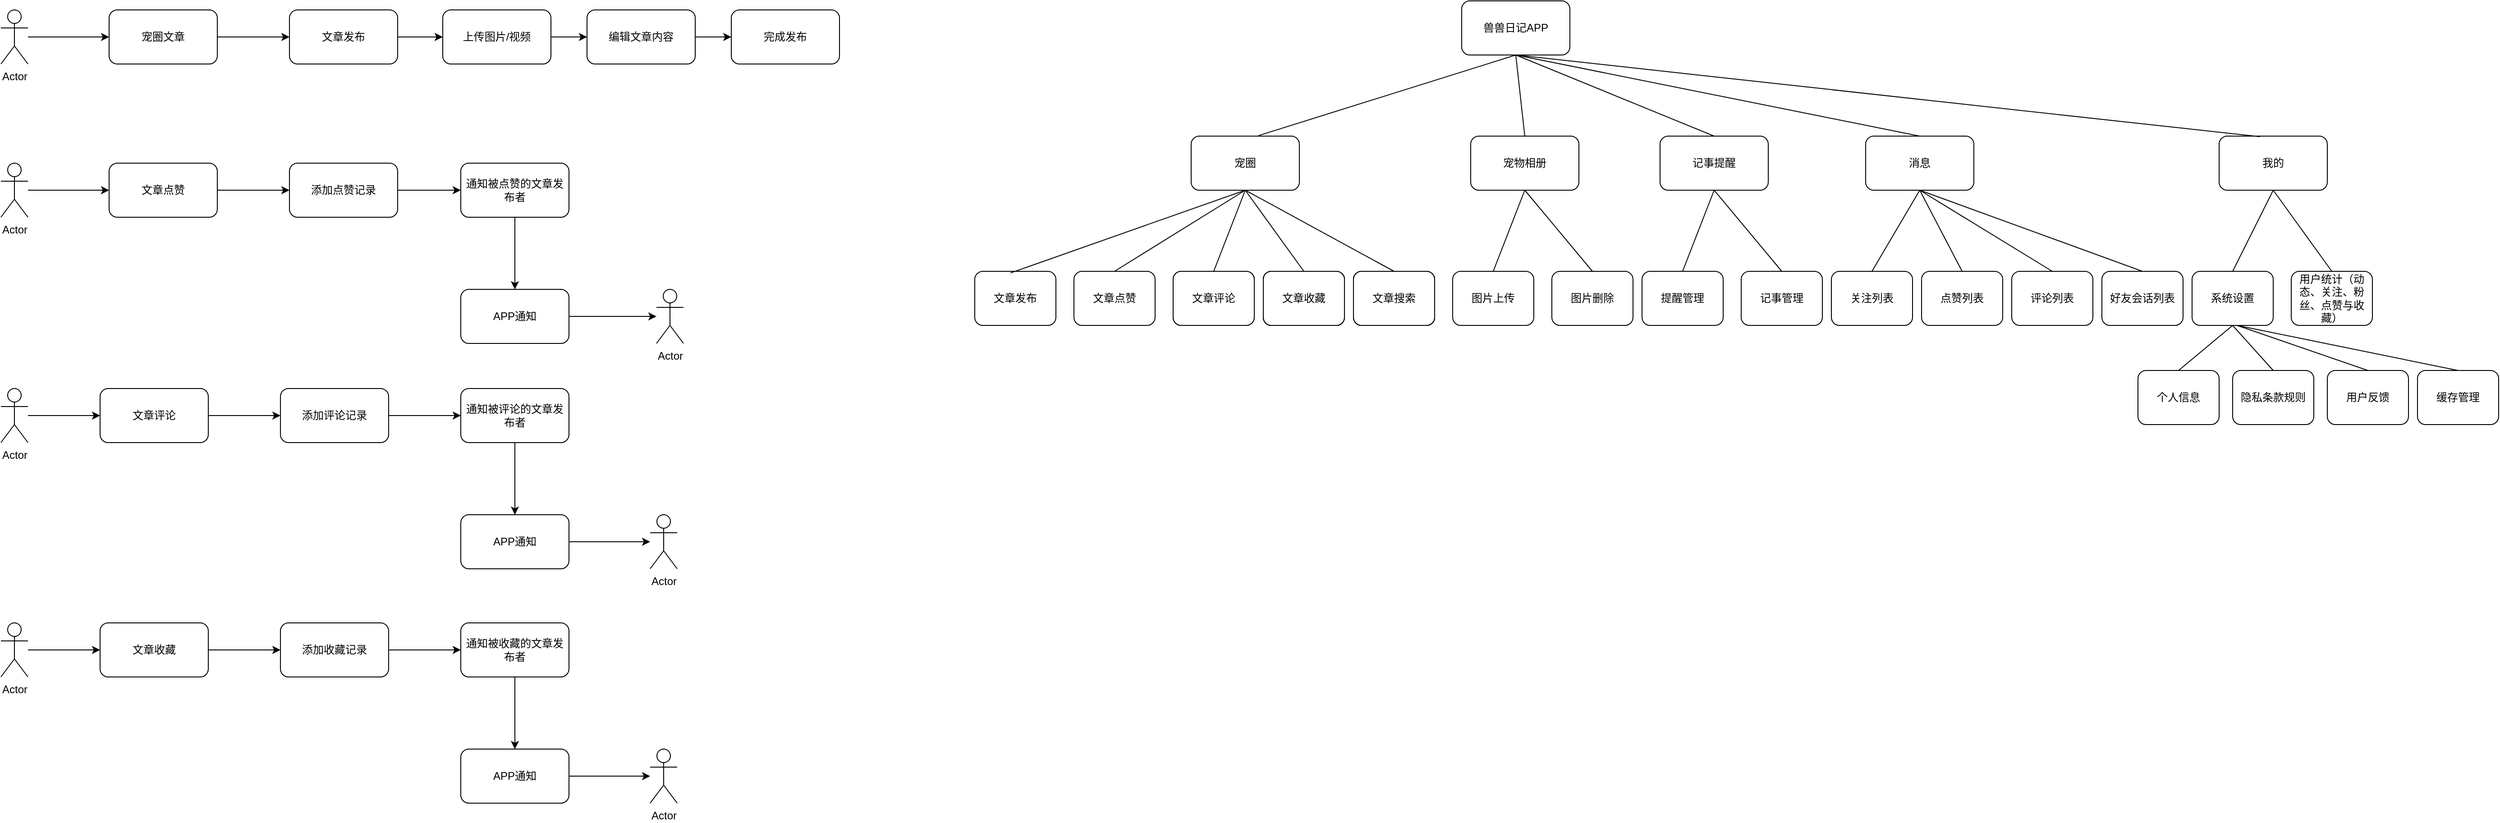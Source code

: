 <mxfile version="15.9.1" type="github">
  <diagram id="4H1GNPo8OheD37s34kiN" name="第 1 页">
    <mxGraphModel dx="1778" dy="943" grid="1" gridSize="10" guides="1" tooltips="1" connect="1" arrows="1" fold="1" page="1" pageScale="1" pageWidth="827" pageHeight="1169" math="0" shadow="0">
      <root>
        <mxCell id="0" />
        <mxCell id="1" parent="0" />
        <mxCell id="9aVAmsFQlcjrHRue2oDb-4" value="" style="edgeStyle=orthogonalEdgeStyle;rounded=0;orthogonalLoop=1;jettySize=auto;html=1;" edge="1" parent="1" source="9aVAmsFQlcjrHRue2oDb-2" target="9aVAmsFQlcjrHRue2oDb-3">
          <mxGeometry relative="1" as="geometry" />
        </mxCell>
        <mxCell id="9aVAmsFQlcjrHRue2oDb-2" value="Actor" style="shape=umlActor;verticalLabelPosition=bottom;verticalAlign=top;html=1;outlineConnect=0;" vertex="1" parent="1">
          <mxGeometry x="70" y="80" width="30" height="60" as="geometry" />
        </mxCell>
        <mxCell id="9aVAmsFQlcjrHRue2oDb-6" value="" style="edgeStyle=orthogonalEdgeStyle;rounded=0;orthogonalLoop=1;jettySize=auto;html=1;" edge="1" parent="1" source="9aVAmsFQlcjrHRue2oDb-3" target="9aVAmsFQlcjrHRue2oDb-5">
          <mxGeometry relative="1" as="geometry" />
        </mxCell>
        <mxCell id="9aVAmsFQlcjrHRue2oDb-3" value="宠圈文章" style="rounded=1;whiteSpace=wrap;html=1;" vertex="1" parent="1">
          <mxGeometry x="190" y="80" width="120" height="60" as="geometry" />
        </mxCell>
        <mxCell id="9aVAmsFQlcjrHRue2oDb-8" value="" style="edgeStyle=orthogonalEdgeStyle;rounded=0;orthogonalLoop=1;jettySize=auto;html=1;" edge="1" parent="1" source="9aVAmsFQlcjrHRue2oDb-5" target="9aVAmsFQlcjrHRue2oDb-7">
          <mxGeometry relative="1" as="geometry" />
        </mxCell>
        <mxCell id="9aVAmsFQlcjrHRue2oDb-5" value="文章发布" style="rounded=1;whiteSpace=wrap;html=1;" vertex="1" parent="1">
          <mxGeometry x="390" y="80" width="120" height="60" as="geometry" />
        </mxCell>
        <mxCell id="9aVAmsFQlcjrHRue2oDb-10" value="" style="edgeStyle=orthogonalEdgeStyle;rounded=0;orthogonalLoop=1;jettySize=auto;html=1;" edge="1" parent="1" source="9aVAmsFQlcjrHRue2oDb-7" target="9aVAmsFQlcjrHRue2oDb-9">
          <mxGeometry relative="1" as="geometry" />
        </mxCell>
        <mxCell id="9aVAmsFQlcjrHRue2oDb-7" value="&lt;span&gt;上传图片/视频&lt;/span&gt;" style="rounded=1;whiteSpace=wrap;html=1;" vertex="1" parent="1">
          <mxGeometry x="560" y="80" width="120" height="60" as="geometry" />
        </mxCell>
        <mxCell id="9aVAmsFQlcjrHRue2oDb-14" value="" style="edgeStyle=orthogonalEdgeStyle;rounded=0;orthogonalLoop=1;jettySize=auto;html=1;" edge="1" parent="1" source="9aVAmsFQlcjrHRue2oDb-9" target="9aVAmsFQlcjrHRue2oDb-13">
          <mxGeometry relative="1" as="geometry" />
        </mxCell>
        <mxCell id="9aVAmsFQlcjrHRue2oDb-9" value="编辑文章内容" style="rounded=1;whiteSpace=wrap;html=1;" vertex="1" parent="1">
          <mxGeometry x="720" y="80" width="120" height="60" as="geometry" />
        </mxCell>
        <mxCell id="9aVAmsFQlcjrHRue2oDb-13" value="完成发布" style="rounded=1;whiteSpace=wrap;html=1;" vertex="1" parent="1">
          <mxGeometry x="880" y="80" width="120" height="60" as="geometry" />
        </mxCell>
        <mxCell id="9aVAmsFQlcjrHRue2oDb-19" value="" style="edgeStyle=orthogonalEdgeStyle;rounded=0;orthogonalLoop=1;jettySize=auto;html=1;" edge="1" parent="1" source="9aVAmsFQlcjrHRue2oDb-15" target="9aVAmsFQlcjrHRue2oDb-18">
          <mxGeometry relative="1" as="geometry" />
        </mxCell>
        <mxCell id="9aVAmsFQlcjrHRue2oDb-15" value="Actor" style="shape=umlActor;verticalLabelPosition=bottom;verticalAlign=top;html=1;outlineConnect=0;" vertex="1" parent="1">
          <mxGeometry x="70" y="250" width="30" height="60" as="geometry" />
        </mxCell>
        <mxCell id="9aVAmsFQlcjrHRue2oDb-21" value="" style="edgeStyle=orthogonalEdgeStyle;rounded=0;orthogonalLoop=1;jettySize=auto;html=1;" edge="1" parent="1" source="9aVAmsFQlcjrHRue2oDb-18" target="9aVAmsFQlcjrHRue2oDb-20">
          <mxGeometry relative="1" as="geometry" />
        </mxCell>
        <mxCell id="9aVAmsFQlcjrHRue2oDb-18" value="文章点赞" style="rounded=1;whiteSpace=wrap;html=1;" vertex="1" parent="1">
          <mxGeometry x="190" y="250" width="120" height="60" as="geometry" />
        </mxCell>
        <mxCell id="9aVAmsFQlcjrHRue2oDb-23" value="" style="edgeStyle=orthogonalEdgeStyle;rounded=0;orthogonalLoop=1;jettySize=auto;html=1;" edge="1" parent="1" source="9aVAmsFQlcjrHRue2oDb-20" target="9aVAmsFQlcjrHRue2oDb-22">
          <mxGeometry relative="1" as="geometry" />
        </mxCell>
        <mxCell id="9aVAmsFQlcjrHRue2oDb-20" value="添加点赞记录" style="rounded=1;whiteSpace=wrap;html=1;" vertex="1" parent="1">
          <mxGeometry x="390" y="250" width="120" height="60" as="geometry" />
        </mxCell>
        <mxCell id="9aVAmsFQlcjrHRue2oDb-25" value="" style="edgeStyle=orthogonalEdgeStyle;rounded=0;orthogonalLoop=1;jettySize=auto;html=1;" edge="1" parent="1" source="9aVAmsFQlcjrHRue2oDb-22" target="9aVAmsFQlcjrHRue2oDb-24">
          <mxGeometry relative="1" as="geometry" />
        </mxCell>
        <mxCell id="9aVAmsFQlcjrHRue2oDb-22" value="通知被点赞的文章发布者" style="rounded=1;whiteSpace=wrap;html=1;" vertex="1" parent="1">
          <mxGeometry x="580" y="250" width="120" height="60" as="geometry" />
        </mxCell>
        <mxCell id="9aVAmsFQlcjrHRue2oDb-28" value="" style="edgeStyle=orthogonalEdgeStyle;rounded=0;orthogonalLoop=1;jettySize=auto;html=1;" edge="1" parent="1" source="9aVAmsFQlcjrHRue2oDb-24" target="9aVAmsFQlcjrHRue2oDb-26">
          <mxGeometry relative="1" as="geometry" />
        </mxCell>
        <mxCell id="9aVAmsFQlcjrHRue2oDb-24" value="APP通知" style="rounded=1;whiteSpace=wrap;html=1;" vertex="1" parent="1">
          <mxGeometry x="580" y="390" width="120" height="60" as="geometry" />
        </mxCell>
        <mxCell id="9aVAmsFQlcjrHRue2oDb-26" value="Actor" style="shape=umlActor;verticalLabelPosition=bottom;verticalAlign=top;html=1;outlineConnect=0;" vertex="1" parent="1">
          <mxGeometry x="797" y="390" width="30" height="60" as="geometry" />
        </mxCell>
        <mxCell id="9aVAmsFQlcjrHRue2oDb-31" value="" style="edgeStyle=orthogonalEdgeStyle;rounded=0;orthogonalLoop=1;jettySize=auto;html=1;" edge="1" parent="1" source="9aVAmsFQlcjrHRue2oDb-29" target="9aVAmsFQlcjrHRue2oDb-30">
          <mxGeometry relative="1" as="geometry" />
        </mxCell>
        <mxCell id="9aVAmsFQlcjrHRue2oDb-29" value="Actor" style="shape=umlActor;verticalLabelPosition=bottom;verticalAlign=top;html=1;outlineConnect=0;" vertex="1" parent="1">
          <mxGeometry x="70" y="500" width="30" height="60" as="geometry" />
        </mxCell>
        <mxCell id="9aVAmsFQlcjrHRue2oDb-33" value="" style="edgeStyle=orthogonalEdgeStyle;rounded=0;orthogonalLoop=1;jettySize=auto;html=1;" edge="1" parent="1" source="9aVAmsFQlcjrHRue2oDb-30" target="9aVAmsFQlcjrHRue2oDb-32">
          <mxGeometry relative="1" as="geometry" />
        </mxCell>
        <mxCell id="9aVAmsFQlcjrHRue2oDb-30" value="文章评论" style="rounded=1;whiteSpace=wrap;html=1;" vertex="1" parent="1">
          <mxGeometry x="180" y="500" width="120" height="60" as="geometry" />
        </mxCell>
        <mxCell id="9aVAmsFQlcjrHRue2oDb-35" value="" style="edgeStyle=orthogonalEdgeStyle;rounded=0;orthogonalLoop=1;jettySize=auto;html=1;" edge="1" parent="1" source="9aVAmsFQlcjrHRue2oDb-32" target="9aVAmsFQlcjrHRue2oDb-34">
          <mxGeometry relative="1" as="geometry" />
        </mxCell>
        <mxCell id="9aVAmsFQlcjrHRue2oDb-32" value="添加评论记录" style="rounded=1;whiteSpace=wrap;html=1;" vertex="1" parent="1">
          <mxGeometry x="380" y="500" width="120" height="60" as="geometry" />
        </mxCell>
        <mxCell id="9aVAmsFQlcjrHRue2oDb-37" value="" style="edgeStyle=orthogonalEdgeStyle;rounded=0;orthogonalLoop=1;jettySize=auto;html=1;" edge="1" parent="1" source="9aVAmsFQlcjrHRue2oDb-34" target="9aVAmsFQlcjrHRue2oDb-36">
          <mxGeometry relative="1" as="geometry" />
        </mxCell>
        <mxCell id="9aVAmsFQlcjrHRue2oDb-34" value="通知被评论的文章发布者" style="rounded=1;whiteSpace=wrap;html=1;" vertex="1" parent="1">
          <mxGeometry x="580" y="500" width="120" height="60" as="geometry" />
        </mxCell>
        <mxCell id="9aVAmsFQlcjrHRue2oDb-39" value="" style="edgeStyle=orthogonalEdgeStyle;rounded=0;orthogonalLoop=1;jettySize=auto;html=1;" edge="1" parent="1" source="9aVAmsFQlcjrHRue2oDb-36" target="9aVAmsFQlcjrHRue2oDb-38">
          <mxGeometry relative="1" as="geometry" />
        </mxCell>
        <mxCell id="9aVAmsFQlcjrHRue2oDb-36" value="APP通知" style="rounded=1;whiteSpace=wrap;html=1;" vertex="1" parent="1">
          <mxGeometry x="580" y="640" width="120" height="60" as="geometry" />
        </mxCell>
        <mxCell id="9aVAmsFQlcjrHRue2oDb-38" value="Actor" style="shape=umlActor;verticalLabelPosition=bottom;verticalAlign=top;html=1;outlineConnect=0;" vertex="1" parent="1">
          <mxGeometry x="790" y="640" width="30" height="60" as="geometry" />
        </mxCell>
        <mxCell id="9aVAmsFQlcjrHRue2oDb-42" value="" style="edgeStyle=orthogonalEdgeStyle;rounded=0;orthogonalLoop=1;jettySize=auto;html=1;" edge="1" parent="1" source="9aVAmsFQlcjrHRue2oDb-40" target="9aVAmsFQlcjrHRue2oDb-41">
          <mxGeometry relative="1" as="geometry" />
        </mxCell>
        <mxCell id="9aVAmsFQlcjrHRue2oDb-40" value="Actor" style="shape=umlActor;verticalLabelPosition=bottom;verticalAlign=top;html=1;outlineConnect=0;" vertex="1" parent="1">
          <mxGeometry x="70" y="760" width="30" height="60" as="geometry" />
        </mxCell>
        <mxCell id="9aVAmsFQlcjrHRue2oDb-44" value="" style="edgeStyle=orthogonalEdgeStyle;rounded=0;orthogonalLoop=1;jettySize=auto;html=1;" edge="1" parent="1" source="9aVAmsFQlcjrHRue2oDb-41" target="9aVAmsFQlcjrHRue2oDb-43">
          <mxGeometry relative="1" as="geometry" />
        </mxCell>
        <mxCell id="9aVAmsFQlcjrHRue2oDb-41" value="文章收藏" style="rounded=1;whiteSpace=wrap;html=1;" vertex="1" parent="1">
          <mxGeometry x="180" y="760" width="120" height="60" as="geometry" />
        </mxCell>
        <mxCell id="9aVAmsFQlcjrHRue2oDb-46" value="" style="edgeStyle=orthogonalEdgeStyle;rounded=0;orthogonalLoop=1;jettySize=auto;html=1;" edge="1" parent="1" source="9aVAmsFQlcjrHRue2oDb-43" target="9aVAmsFQlcjrHRue2oDb-45">
          <mxGeometry relative="1" as="geometry" />
        </mxCell>
        <mxCell id="9aVAmsFQlcjrHRue2oDb-43" value="添加收藏记录" style="rounded=1;whiteSpace=wrap;html=1;" vertex="1" parent="1">
          <mxGeometry x="380" y="760" width="120" height="60" as="geometry" />
        </mxCell>
        <mxCell id="9aVAmsFQlcjrHRue2oDb-48" value="" style="edgeStyle=orthogonalEdgeStyle;rounded=0;orthogonalLoop=1;jettySize=auto;html=1;" edge="1" parent="1" source="9aVAmsFQlcjrHRue2oDb-45" target="9aVAmsFQlcjrHRue2oDb-47">
          <mxGeometry relative="1" as="geometry" />
        </mxCell>
        <mxCell id="9aVAmsFQlcjrHRue2oDb-45" value="通知被收藏的文章发布者" style="rounded=1;whiteSpace=wrap;html=1;" vertex="1" parent="1">
          <mxGeometry x="580" y="760" width="120" height="60" as="geometry" />
        </mxCell>
        <mxCell id="9aVAmsFQlcjrHRue2oDb-50" value="" style="edgeStyle=orthogonalEdgeStyle;rounded=0;orthogonalLoop=1;jettySize=auto;html=1;" edge="1" parent="1" source="9aVAmsFQlcjrHRue2oDb-47" target="9aVAmsFQlcjrHRue2oDb-49">
          <mxGeometry relative="1" as="geometry" />
        </mxCell>
        <mxCell id="9aVAmsFQlcjrHRue2oDb-47" value="APP通知" style="rounded=1;whiteSpace=wrap;html=1;" vertex="1" parent="1">
          <mxGeometry x="580" y="900" width="120" height="60" as="geometry" />
        </mxCell>
        <mxCell id="9aVAmsFQlcjrHRue2oDb-49" value="Actor" style="shape=umlActor;verticalLabelPosition=bottom;verticalAlign=top;html=1;outlineConnect=0;" vertex="1" parent="1">
          <mxGeometry x="790" y="900" width="30" height="60" as="geometry" />
        </mxCell>
        <mxCell id="9aVAmsFQlcjrHRue2oDb-51" value="兽兽日记APP" style="rounded=1;whiteSpace=wrap;html=1;" vertex="1" parent="1">
          <mxGeometry x="1690" y="70" width="120" height="60" as="geometry" />
        </mxCell>
        <mxCell id="9aVAmsFQlcjrHRue2oDb-52" value="宠圈" style="rounded=1;whiteSpace=wrap;html=1;" vertex="1" parent="1">
          <mxGeometry x="1390" y="220" width="120" height="60" as="geometry" />
        </mxCell>
        <mxCell id="9aVAmsFQlcjrHRue2oDb-53" value="宠物相册" style="rounded=1;whiteSpace=wrap;html=1;" vertex="1" parent="1">
          <mxGeometry x="1700" y="220" width="120" height="60" as="geometry" />
        </mxCell>
        <mxCell id="9aVAmsFQlcjrHRue2oDb-54" value="记事提醒" style="rounded=1;whiteSpace=wrap;html=1;" vertex="1" parent="1">
          <mxGeometry x="1910" y="220" width="120" height="60" as="geometry" />
        </mxCell>
        <mxCell id="9aVAmsFQlcjrHRue2oDb-55" value="消息" style="rounded=1;whiteSpace=wrap;html=1;" vertex="1" parent="1">
          <mxGeometry x="2138" y="220" width="120" height="60" as="geometry" />
        </mxCell>
        <mxCell id="9aVAmsFQlcjrHRue2oDb-56" value="我的" style="rounded=1;whiteSpace=wrap;html=1;" vertex="1" parent="1">
          <mxGeometry x="2530" y="220" width="120" height="60" as="geometry" />
        </mxCell>
        <mxCell id="9aVAmsFQlcjrHRue2oDb-59" value="" style="endArrow=none;html=1;rounded=0;entryX=0.5;entryY=1;entryDx=0;entryDy=0;exitX=0.622;exitY=-0.009;exitDx=0;exitDy=0;exitPerimeter=0;" edge="1" parent="1" source="9aVAmsFQlcjrHRue2oDb-52" target="9aVAmsFQlcjrHRue2oDb-51">
          <mxGeometry width="50" height="50" relative="1" as="geometry">
            <mxPoint x="1480" y="210" as="sourcePoint" />
            <mxPoint x="1690" y="140" as="targetPoint" />
          </mxGeometry>
        </mxCell>
        <mxCell id="9aVAmsFQlcjrHRue2oDb-61" value="" style="endArrow=none;html=1;rounded=0;exitX=0.5;exitY=0;exitDx=0;exitDy=0;" edge="1" parent="1" source="9aVAmsFQlcjrHRue2oDb-53">
          <mxGeometry width="50" height="50" relative="1" as="geometry">
            <mxPoint x="1474.64" y="229.46" as="sourcePoint" />
            <mxPoint x="1750" y="130" as="targetPoint" />
          </mxGeometry>
        </mxCell>
        <mxCell id="9aVAmsFQlcjrHRue2oDb-63" value="" style="endArrow=none;html=1;rounded=0;exitX=0.5;exitY=0;exitDx=0;exitDy=0;" edge="1" parent="1" source="9aVAmsFQlcjrHRue2oDb-55">
          <mxGeometry width="50" height="50" relative="1" as="geometry">
            <mxPoint x="1494.64" y="249.46" as="sourcePoint" />
            <mxPoint x="1750" y="130" as="targetPoint" />
          </mxGeometry>
        </mxCell>
        <mxCell id="9aVAmsFQlcjrHRue2oDb-64" value="" style="endArrow=none;html=1;rounded=0;exitX=0.377;exitY=0.011;exitDx=0;exitDy=0;exitPerimeter=0;" edge="1" parent="1" source="9aVAmsFQlcjrHRue2oDb-56">
          <mxGeometry width="50" height="50" relative="1" as="geometry">
            <mxPoint x="1504.64" y="259.46" as="sourcePoint" />
            <mxPoint x="1750" y="130" as="targetPoint" />
          </mxGeometry>
        </mxCell>
        <mxCell id="9aVAmsFQlcjrHRue2oDb-65" value="文章发布" style="rounded=1;whiteSpace=wrap;html=1;" vertex="1" parent="1">
          <mxGeometry x="1150" y="370" width="90" height="60" as="geometry" />
        </mxCell>
        <mxCell id="9aVAmsFQlcjrHRue2oDb-68" value="" style="endArrow=none;html=1;rounded=0;entryX=0.5;entryY=1;entryDx=0;entryDy=0;exitX=0.441;exitY=0.03;exitDx=0;exitDy=0;exitPerimeter=0;" edge="1" parent="1" source="9aVAmsFQlcjrHRue2oDb-65" target="9aVAmsFQlcjrHRue2oDb-52">
          <mxGeometry width="50" height="50" relative="1" as="geometry">
            <mxPoint x="1250" y="360" as="sourcePoint" />
            <mxPoint x="1300" y="310" as="targetPoint" />
          </mxGeometry>
        </mxCell>
        <mxCell id="9aVAmsFQlcjrHRue2oDb-70" value="文章点赞" style="rounded=1;whiteSpace=wrap;html=1;" vertex="1" parent="1">
          <mxGeometry x="1260" y="370" width="90" height="60" as="geometry" />
        </mxCell>
        <mxCell id="9aVAmsFQlcjrHRue2oDb-71" value="文章评论" style="rounded=1;whiteSpace=wrap;html=1;" vertex="1" parent="1">
          <mxGeometry x="1370" y="370" width="90" height="60" as="geometry" />
        </mxCell>
        <mxCell id="9aVAmsFQlcjrHRue2oDb-72" value="文章收藏" style="rounded=1;whiteSpace=wrap;html=1;" vertex="1" parent="1">
          <mxGeometry x="1470" y="370" width="90" height="60" as="geometry" />
        </mxCell>
        <mxCell id="9aVAmsFQlcjrHRue2oDb-73" value="" style="endArrow=none;html=1;rounded=0;exitX=0.5;exitY=0;exitDx=0;exitDy=0;" edge="1" parent="1" source="9aVAmsFQlcjrHRue2oDb-70">
          <mxGeometry width="50" height="50" relative="1" as="geometry">
            <mxPoint x="1440" y="330" as="sourcePoint" />
            <mxPoint x="1450" y="280" as="targetPoint" />
          </mxGeometry>
        </mxCell>
        <mxCell id="9aVAmsFQlcjrHRue2oDb-74" value="" style="endArrow=none;html=1;rounded=0;exitX=0.5;exitY=0;exitDx=0;exitDy=0;" edge="1" parent="1" source="9aVAmsFQlcjrHRue2oDb-71">
          <mxGeometry width="50" height="50" relative="1" as="geometry">
            <mxPoint x="1305.0" y="380" as="sourcePoint" />
            <mxPoint x="1450" y="280" as="targetPoint" />
          </mxGeometry>
        </mxCell>
        <mxCell id="9aVAmsFQlcjrHRue2oDb-75" value="" style="endArrow=none;html=1;rounded=0;exitX=0.5;exitY=0;exitDx=0;exitDy=0;" edge="1" parent="1" source="9aVAmsFQlcjrHRue2oDb-72">
          <mxGeometry width="50" height="50" relative="1" as="geometry">
            <mxPoint x="1405.0" y="380" as="sourcePoint" />
            <mxPoint x="1450" y="280" as="targetPoint" />
          </mxGeometry>
        </mxCell>
        <mxCell id="9aVAmsFQlcjrHRue2oDb-76" value="" style="endArrow=none;html=1;rounded=0;exitX=0.5;exitY=0;exitDx=0;exitDy=0;" edge="1" parent="1" source="9aVAmsFQlcjrHRue2oDb-54">
          <mxGeometry width="50" height="50" relative="1" as="geometry">
            <mxPoint x="1740.0" y="230" as="sourcePoint" />
            <mxPoint x="1750" y="130" as="targetPoint" />
          </mxGeometry>
        </mxCell>
        <mxCell id="9aVAmsFQlcjrHRue2oDb-77" value="文章搜索" style="rounded=1;whiteSpace=wrap;html=1;" vertex="1" parent="1">
          <mxGeometry x="1570" y="370" width="90" height="60" as="geometry" />
        </mxCell>
        <mxCell id="9aVAmsFQlcjrHRue2oDb-78" value="" style="endArrow=none;html=1;rounded=0;exitX=0.5;exitY=0;exitDx=0;exitDy=0;" edge="1" parent="1" source="9aVAmsFQlcjrHRue2oDb-77">
          <mxGeometry width="50" height="50" relative="1" as="geometry">
            <mxPoint x="1505.0" y="380" as="sourcePoint" />
            <mxPoint x="1450" y="280" as="targetPoint" />
          </mxGeometry>
        </mxCell>
        <mxCell id="9aVAmsFQlcjrHRue2oDb-81" value="图片上传" style="rounded=1;whiteSpace=wrap;html=1;" vertex="1" parent="1">
          <mxGeometry x="1680" y="370" width="90" height="60" as="geometry" />
        </mxCell>
        <mxCell id="9aVAmsFQlcjrHRue2oDb-82" value="文章搜索" style="rounded=1;whiteSpace=wrap;html=1;" vertex="1" parent="1">
          <mxGeometry x="1570" y="370" width="90" height="60" as="geometry" />
        </mxCell>
        <mxCell id="9aVAmsFQlcjrHRue2oDb-83" value="文章收藏" style="rounded=1;whiteSpace=wrap;html=1;" vertex="1" parent="1">
          <mxGeometry x="1470" y="370" width="90" height="60" as="geometry" />
        </mxCell>
        <mxCell id="9aVAmsFQlcjrHRue2oDb-84" value="文章搜索" style="rounded=1;whiteSpace=wrap;html=1;" vertex="1" parent="1">
          <mxGeometry x="1570" y="370" width="90" height="60" as="geometry" />
        </mxCell>
        <mxCell id="9aVAmsFQlcjrHRue2oDb-85" value="文章收藏" style="rounded=1;whiteSpace=wrap;html=1;" vertex="1" parent="1">
          <mxGeometry x="1470" y="370" width="90" height="60" as="geometry" />
        </mxCell>
        <mxCell id="9aVAmsFQlcjrHRue2oDb-86" value="文章评论" style="rounded=1;whiteSpace=wrap;html=1;" vertex="1" parent="1">
          <mxGeometry x="1370" y="370" width="90" height="60" as="geometry" />
        </mxCell>
        <mxCell id="9aVAmsFQlcjrHRue2oDb-87" value="文章搜索" style="rounded=1;whiteSpace=wrap;html=1;" vertex="1" parent="1">
          <mxGeometry x="1570" y="370" width="90" height="60" as="geometry" />
        </mxCell>
        <mxCell id="9aVAmsFQlcjrHRue2oDb-88" value="文章收藏" style="rounded=1;whiteSpace=wrap;html=1;" vertex="1" parent="1">
          <mxGeometry x="1470" y="370" width="90" height="60" as="geometry" />
        </mxCell>
        <mxCell id="9aVAmsFQlcjrHRue2oDb-89" value="图片删除" style="rounded=1;whiteSpace=wrap;html=1;" vertex="1" parent="1">
          <mxGeometry x="1790" y="370" width="90" height="60" as="geometry" />
        </mxCell>
        <mxCell id="9aVAmsFQlcjrHRue2oDb-91" value="" style="endArrow=none;html=1;rounded=0;entryX=0.5;entryY=1;entryDx=0;entryDy=0;exitX=0.5;exitY=0;exitDx=0;exitDy=0;" edge="1" parent="1" source="9aVAmsFQlcjrHRue2oDb-81" target="9aVAmsFQlcjrHRue2oDb-53">
          <mxGeometry width="50" height="50" relative="1" as="geometry">
            <mxPoint x="1690" y="350" as="sourcePoint" />
            <mxPoint x="1740" y="300" as="targetPoint" />
          </mxGeometry>
        </mxCell>
        <mxCell id="9aVAmsFQlcjrHRue2oDb-92" value="" style="endArrow=none;html=1;rounded=0;entryX=0.5;entryY=1;entryDx=0;entryDy=0;exitX=0.5;exitY=0;exitDx=0;exitDy=0;" edge="1" parent="1" source="9aVAmsFQlcjrHRue2oDb-89" target="9aVAmsFQlcjrHRue2oDb-53">
          <mxGeometry width="50" height="50" relative="1" as="geometry">
            <mxPoint x="1735" y="380" as="sourcePoint" />
            <mxPoint x="1770" y="290" as="targetPoint" />
          </mxGeometry>
        </mxCell>
        <mxCell id="9aVAmsFQlcjrHRue2oDb-93" value="提醒管理" style="rounded=1;whiteSpace=wrap;html=1;" vertex="1" parent="1">
          <mxGeometry x="1890" y="370" width="90" height="60" as="geometry" />
        </mxCell>
        <mxCell id="9aVAmsFQlcjrHRue2oDb-94" value="记事管理" style="rounded=1;whiteSpace=wrap;html=1;" vertex="1" parent="1">
          <mxGeometry x="2000" y="370" width="90" height="60" as="geometry" />
        </mxCell>
        <mxCell id="9aVAmsFQlcjrHRue2oDb-95" value="" style="endArrow=none;html=1;rounded=0;exitX=0.5;exitY=0;exitDx=0;exitDy=0;" edge="1" parent="1" source="9aVAmsFQlcjrHRue2oDb-93">
          <mxGeometry width="50" height="50" relative="1" as="geometry">
            <mxPoint x="1930" y="330" as="sourcePoint" />
            <mxPoint x="1970" y="280" as="targetPoint" />
          </mxGeometry>
        </mxCell>
        <mxCell id="9aVAmsFQlcjrHRue2oDb-96" value="" style="endArrow=none;html=1;rounded=0;exitX=0.5;exitY=0;exitDx=0;exitDy=0;entryX=0.5;entryY=1;entryDx=0;entryDy=0;" edge="1" parent="1" source="9aVAmsFQlcjrHRue2oDb-94" target="9aVAmsFQlcjrHRue2oDb-54">
          <mxGeometry width="50" height="50" relative="1" as="geometry">
            <mxPoint x="1965" y="380" as="sourcePoint" />
            <mxPoint x="1974.6" y="293.9" as="targetPoint" />
          </mxGeometry>
        </mxCell>
        <mxCell id="9aVAmsFQlcjrHRue2oDb-104" value="关注列表" style="rounded=1;whiteSpace=wrap;html=1;" vertex="1" parent="1">
          <mxGeometry x="2100" y="370" width="90" height="60" as="geometry" />
        </mxCell>
        <mxCell id="9aVAmsFQlcjrHRue2oDb-105" value="" style="endArrow=none;html=1;rounded=0;exitX=0.5;exitY=0;exitDx=0;exitDy=0;entryX=0.5;entryY=1;entryDx=0;entryDy=0;" edge="1" parent="1" source="9aVAmsFQlcjrHRue2oDb-104" target="9aVAmsFQlcjrHRue2oDb-55">
          <mxGeometry width="50" height="50" relative="1" as="geometry">
            <mxPoint x="2055" y="380" as="sourcePoint" />
            <mxPoint x="1980" y="290" as="targetPoint" />
          </mxGeometry>
        </mxCell>
        <mxCell id="9aVAmsFQlcjrHRue2oDb-106" value="点赞列表" style="rounded=1;whiteSpace=wrap;html=1;" vertex="1" parent="1">
          <mxGeometry x="2200" y="370" width="90" height="60" as="geometry" />
        </mxCell>
        <mxCell id="9aVAmsFQlcjrHRue2oDb-107" value="" style="endArrow=none;html=1;rounded=0;exitX=0.5;exitY=0;exitDx=0;exitDy=0;entryX=0.5;entryY=1;entryDx=0;entryDy=0;" edge="1" parent="1" source="9aVAmsFQlcjrHRue2oDb-106" target="9aVAmsFQlcjrHRue2oDb-55">
          <mxGeometry width="50" height="50" relative="1" as="geometry">
            <mxPoint x="2155" y="380" as="sourcePoint" />
            <mxPoint x="2208" y="290" as="targetPoint" />
          </mxGeometry>
        </mxCell>
        <mxCell id="9aVAmsFQlcjrHRue2oDb-108" value="" style="endArrow=none;html=1;rounded=0;entryX=0.5;entryY=1;entryDx=0;entryDy=0;exitX=0.5;exitY=0;exitDx=0;exitDy=0;" edge="1" parent="1" source="9aVAmsFQlcjrHRue2oDb-109" target="9aVAmsFQlcjrHRue2oDb-55">
          <mxGeometry width="50" height="50" relative="1" as="geometry">
            <mxPoint x="2340" y="370" as="sourcePoint" />
            <mxPoint x="2208" y="290" as="targetPoint" />
          </mxGeometry>
        </mxCell>
        <mxCell id="9aVAmsFQlcjrHRue2oDb-109" value="评论列表" style="rounded=1;whiteSpace=wrap;html=1;" vertex="1" parent="1">
          <mxGeometry x="2300" y="370" width="90" height="60" as="geometry" />
        </mxCell>
        <mxCell id="9aVAmsFQlcjrHRue2oDb-110" value="好友会话列表" style="rounded=1;whiteSpace=wrap;html=1;" vertex="1" parent="1">
          <mxGeometry x="2400" y="370" width="90" height="60" as="geometry" />
        </mxCell>
        <mxCell id="9aVAmsFQlcjrHRue2oDb-111" value="" style="endArrow=none;html=1;rounded=0;entryX=0.5;entryY=1;entryDx=0;entryDy=0;exitX=0.5;exitY=0;exitDx=0;exitDy=0;" edge="1" parent="1" source="9aVAmsFQlcjrHRue2oDb-110" target="9aVAmsFQlcjrHRue2oDb-55">
          <mxGeometry width="50" height="50" relative="1" as="geometry">
            <mxPoint x="2355" y="380" as="sourcePoint" />
            <mxPoint x="2208" y="290" as="targetPoint" />
          </mxGeometry>
        </mxCell>
        <mxCell id="9aVAmsFQlcjrHRue2oDb-112" value="系统设置" style="rounded=1;whiteSpace=wrap;html=1;" vertex="1" parent="1">
          <mxGeometry x="2500" y="370" width="90" height="60" as="geometry" />
        </mxCell>
        <mxCell id="9aVAmsFQlcjrHRue2oDb-113" value="" style="endArrow=none;html=1;rounded=0;entryX=0.5;entryY=1;entryDx=0;entryDy=0;exitX=0.5;exitY=0;exitDx=0;exitDy=0;" edge="1" parent="1" source="9aVAmsFQlcjrHRue2oDb-112" target="9aVAmsFQlcjrHRue2oDb-56">
          <mxGeometry width="50" height="50" relative="1" as="geometry">
            <mxPoint x="2510" y="330" as="sourcePoint" />
            <mxPoint x="2560" y="280" as="targetPoint" />
          </mxGeometry>
        </mxCell>
        <mxCell id="9aVAmsFQlcjrHRue2oDb-114" value="用户统计（动态、关注、粉丝、点赞与收藏）" style="rounded=1;whiteSpace=wrap;html=1;" vertex="1" parent="1">
          <mxGeometry x="2610" y="370" width="90" height="60" as="geometry" />
        </mxCell>
        <mxCell id="9aVAmsFQlcjrHRue2oDb-115" value="" style="endArrow=none;html=1;rounded=0;exitX=0.5;exitY=0;exitDx=0;exitDy=0;" edge="1" parent="1" source="9aVAmsFQlcjrHRue2oDb-114">
          <mxGeometry width="50" height="50" relative="1" as="geometry">
            <mxPoint x="2555" y="380" as="sourcePoint" />
            <mxPoint x="2590" y="280" as="targetPoint" />
          </mxGeometry>
        </mxCell>
        <mxCell id="9aVAmsFQlcjrHRue2oDb-116" value="" style="endArrow=none;html=1;rounded=0;entryX=0.5;entryY=1;entryDx=0;entryDy=0;exitX=0.5;exitY=0;exitDx=0;exitDy=0;" edge="1" parent="1" source="9aVAmsFQlcjrHRue2oDb-117" target="9aVAmsFQlcjrHRue2oDb-112">
          <mxGeometry width="50" height="50" relative="1" as="geometry">
            <mxPoint x="2510" y="480" as="sourcePoint" />
            <mxPoint x="2560" y="430" as="targetPoint" />
          </mxGeometry>
        </mxCell>
        <mxCell id="9aVAmsFQlcjrHRue2oDb-117" value="个人信息" style="rounded=1;whiteSpace=wrap;html=1;" vertex="1" parent="1">
          <mxGeometry x="2440" y="480" width="90" height="60" as="geometry" />
        </mxCell>
        <mxCell id="9aVAmsFQlcjrHRue2oDb-119" value="隐私条款规则" style="rounded=1;whiteSpace=wrap;html=1;" vertex="1" parent="1">
          <mxGeometry x="2545" y="480" width="90" height="60" as="geometry" />
        </mxCell>
        <mxCell id="9aVAmsFQlcjrHRue2oDb-120" value="" style="endArrow=none;html=1;rounded=0;entryX=0.5;entryY=1;entryDx=0;entryDy=0;exitX=0.5;exitY=0;exitDx=0;exitDy=0;" edge="1" parent="1" source="9aVAmsFQlcjrHRue2oDb-119" target="9aVAmsFQlcjrHRue2oDb-112">
          <mxGeometry width="50" height="50" relative="1" as="geometry">
            <mxPoint x="2495" y="490" as="sourcePoint" />
            <mxPoint x="2555" y="440" as="targetPoint" />
          </mxGeometry>
        </mxCell>
        <mxCell id="9aVAmsFQlcjrHRue2oDb-121" value="用户反馈" style="rounded=1;whiteSpace=wrap;html=1;" vertex="1" parent="1">
          <mxGeometry x="2650" y="480" width="90" height="60" as="geometry" />
        </mxCell>
        <mxCell id="9aVAmsFQlcjrHRue2oDb-122" value="" style="endArrow=none;html=1;rounded=0;exitX=0.5;exitY=0;exitDx=0;exitDy=0;" edge="1" parent="1" source="9aVAmsFQlcjrHRue2oDb-121">
          <mxGeometry width="50" height="50" relative="1" as="geometry">
            <mxPoint x="2600" y="490" as="sourcePoint" />
            <mxPoint x="2550" y="430" as="targetPoint" />
          </mxGeometry>
        </mxCell>
        <mxCell id="9aVAmsFQlcjrHRue2oDb-123" value="缓存管理" style="rounded=1;whiteSpace=wrap;html=1;" vertex="1" parent="1">
          <mxGeometry x="2750" y="480" width="90" height="60" as="geometry" />
        </mxCell>
        <mxCell id="9aVAmsFQlcjrHRue2oDb-124" value="" style="endArrow=none;html=1;rounded=0;exitX=0.5;exitY=0;exitDx=0;exitDy=0;" edge="1" parent="1" source="9aVAmsFQlcjrHRue2oDb-123">
          <mxGeometry width="50" height="50" relative="1" as="geometry">
            <mxPoint x="2705" y="490" as="sourcePoint" />
            <mxPoint x="2550" y="430" as="targetPoint" />
          </mxGeometry>
        </mxCell>
      </root>
    </mxGraphModel>
  </diagram>
</mxfile>
